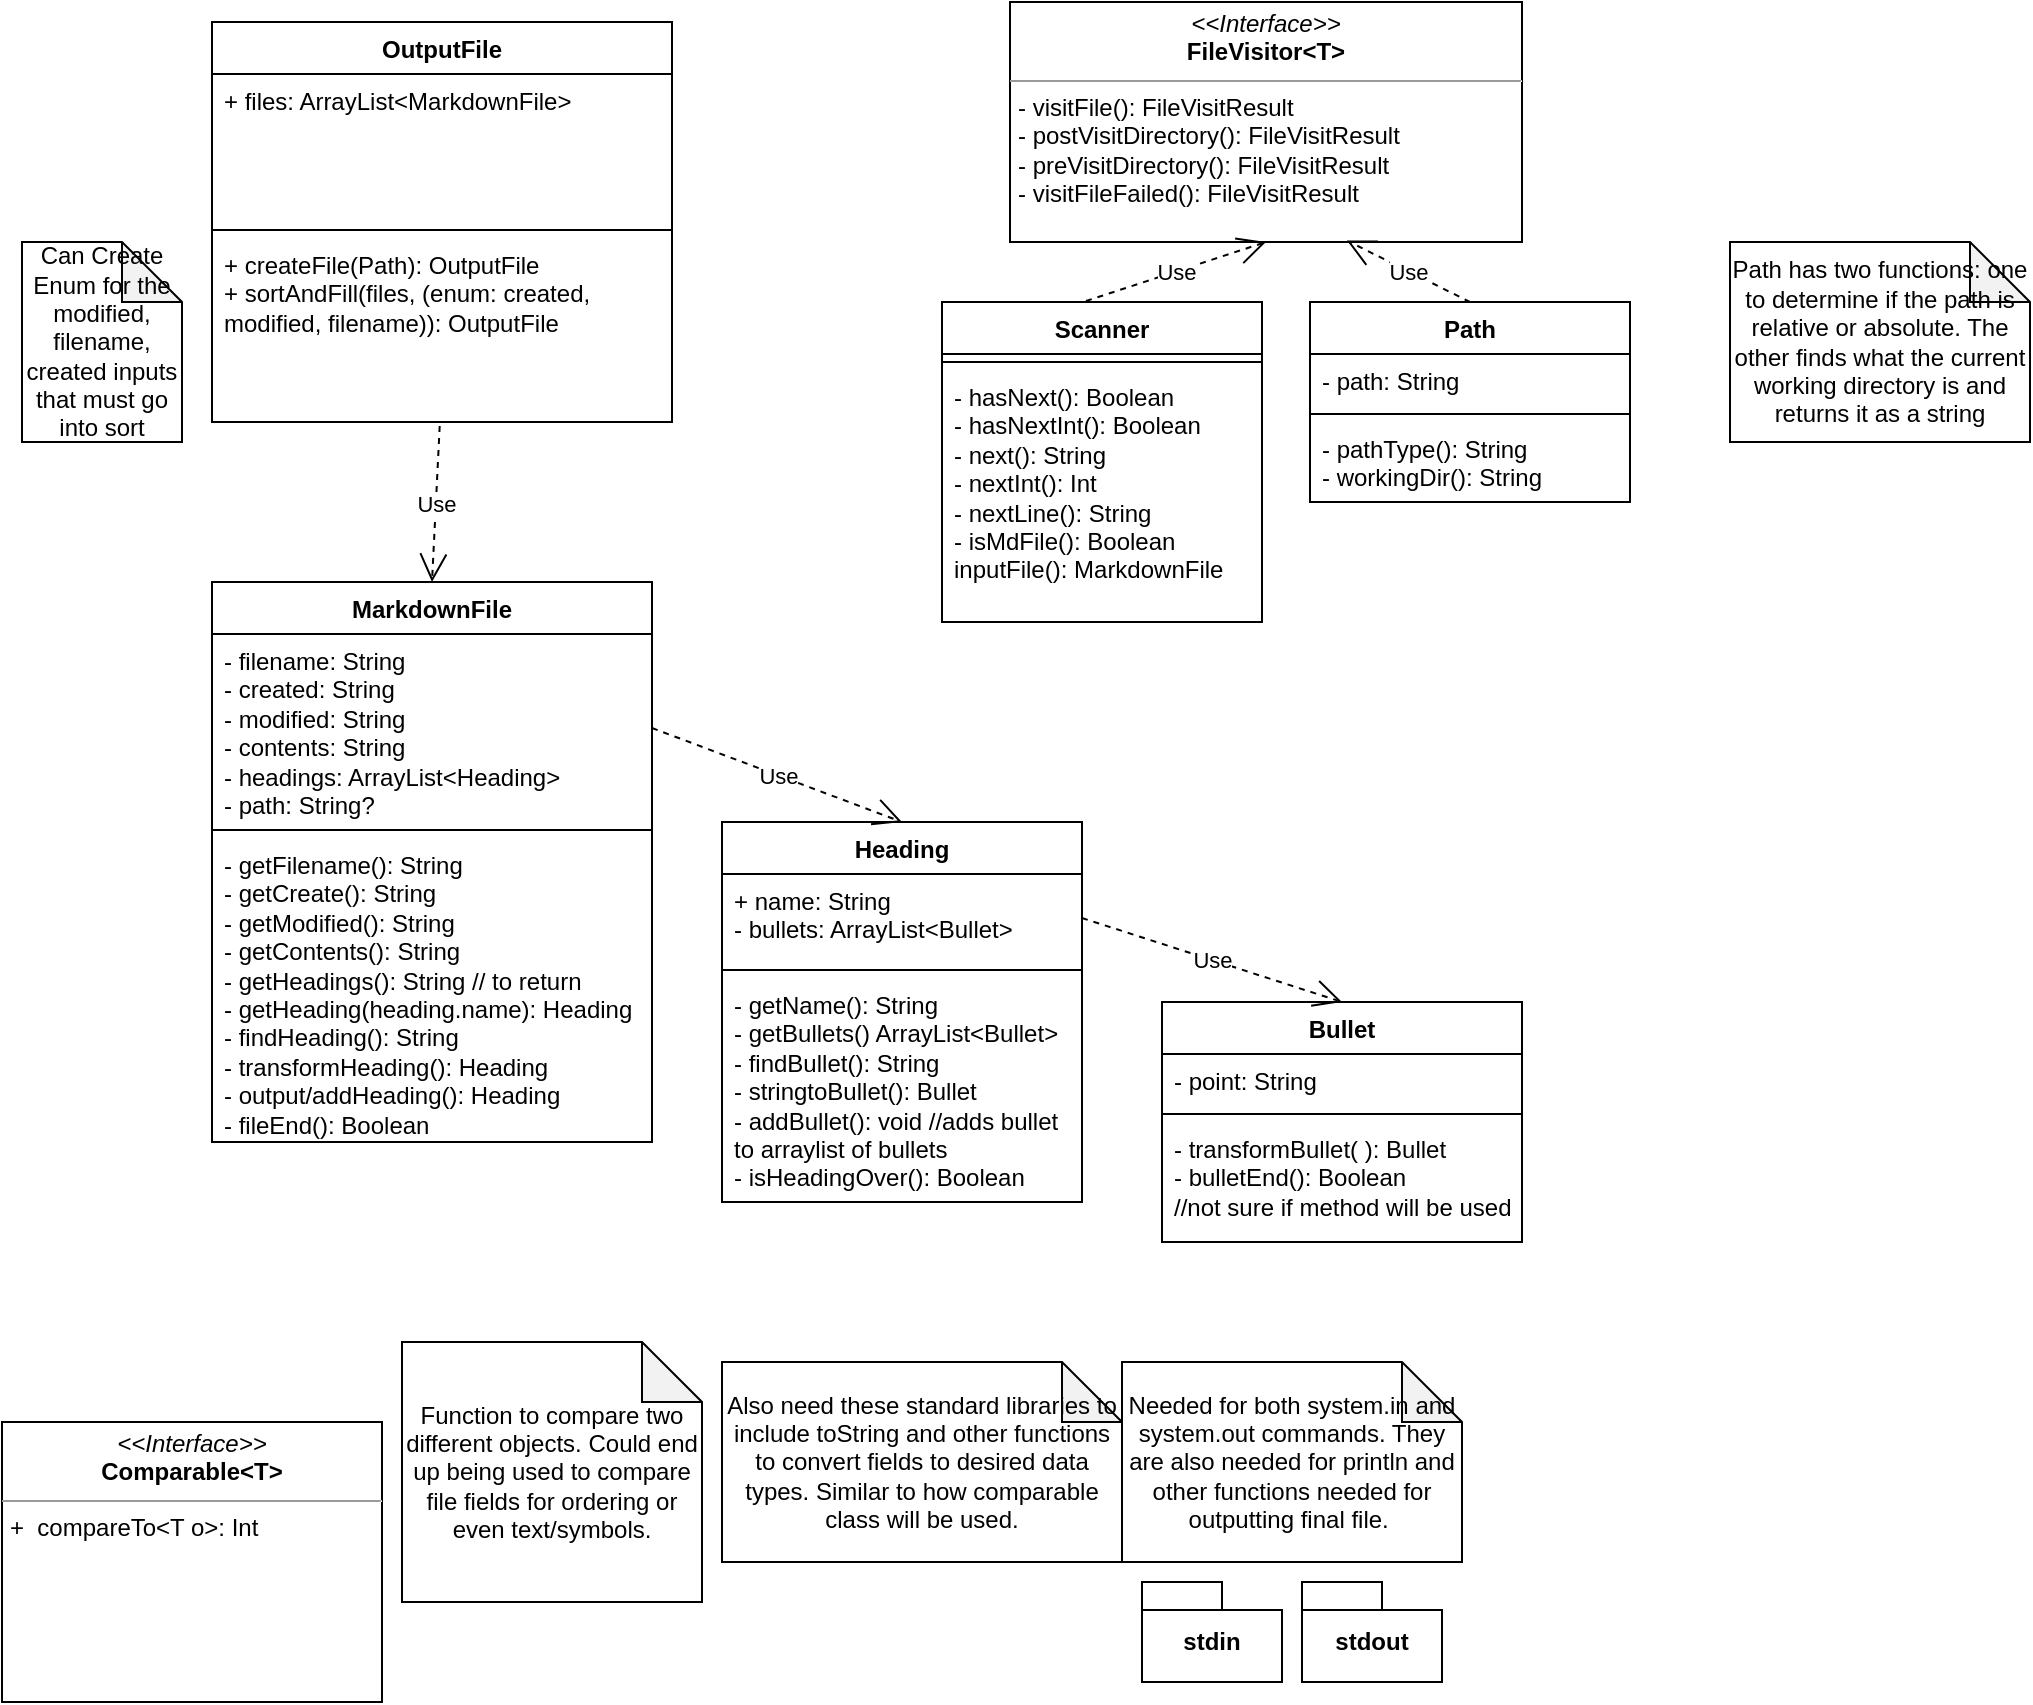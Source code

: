 <mxfile version="20.5.3" type="embed"><diagram id="C5RBs43oDa-KdzZeNtuy" name="Page-1"><mxGraphModel dx="1371" dy="1711" grid="1" gridSize="10" guides="1" tooltips="1" connect="1" arrows="1" fold="1" page="1" pageScale="1" pageWidth="827" pageHeight="1169" math="0" shadow="0"><root><mxCell id="WIyWlLk6GJQsqaUBKTNV-0"/><mxCell id="WIyWlLk6GJQsqaUBKTNV-1" parent="WIyWlLk6GJQsqaUBKTNV-0"/><mxCell id="z7qbPHOdlYPvQ8ULGpwd-0" value="MarkdownFile" style="swimlane;fontStyle=1;align=center;verticalAlign=top;childLayout=stackLayout;horizontal=1;startSize=26;horizontalStack=0;resizeParent=1;resizeParentMax=0;resizeLast=0;collapsible=1;marginBottom=0;whiteSpace=wrap;html=1;" parent="WIyWlLk6GJQsqaUBKTNV-1" vertex="1"><mxGeometry x="85" y="140" width="220" height="280" as="geometry"/></mxCell><mxCell id="z7qbPHOdlYPvQ8ULGpwd-1" value="- filename: String&lt;br&gt;- created: String&amp;nbsp;&lt;br&gt;- modified: String&lt;br&gt;- contents: String&lt;br&gt;- headings: ArrayList&amp;lt;Heading&amp;gt;&lt;br&gt;- path: String?" style="text;strokeColor=none;fillColor=none;align=left;verticalAlign=top;spacingLeft=4;spacingRight=4;overflow=hidden;rotatable=0;points=[[0,0.5],[1,0.5]];portConstraint=eastwest;whiteSpace=wrap;html=1;" parent="z7qbPHOdlYPvQ8ULGpwd-0" vertex="1"><mxGeometry y="26" width="220" height="94" as="geometry"/></mxCell><mxCell id="z7qbPHOdlYPvQ8ULGpwd-2" value="" style="line;strokeWidth=1;fillColor=none;align=left;verticalAlign=middle;spacingTop=-1;spacingLeft=3;spacingRight=3;rotatable=0;labelPosition=right;points=[];portConstraint=eastwest;strokeColor=inherit;" parent="z7qbPHOdlYPvQ8ULGpwd-0" vertex="1"><mxGeometry y="120" width="220" height="8" as="geometry"/></mxCell><mxCell id="z7qbPHOdlYPvQ8ULGpwd-3" value="&lt;div&gt;- getFilename(): String&lt;/div&gt;&lt;div&gt;- getCreate(): String&lt;/div&gt;&lt;div&gt;- getModified(): String&amp;nbsp;&lt;/div&gt;&lt;div&gt;- getContents(): String&lt;/div&gt;&lt;div&gt;- getHeadings(): String // to return&lt;/div&gt;&lt;div&gt;- getHeading(heading.name): Heading&lt;/div&gt;&lt;div&gt;- findHeading(): String&lt;/div&gt;&lt;div&gt;- transformHeading(): Heading&lt;/div&gt;&lt;div&gt;- output/addHeading(): Heading&lt;/div&gt;&lt;div&gt;- fileEnd(): Boolean&lt;/div&gt;" style="text;strokeColor=none;fillColor=none;align=left;verticalAlign=top;spacingLeft=4;spacingRight=4;overflow=hidden;rotatable=0;points=[[0,0.5],[1,0.5]];portConstraint=eastwest;whiteSpace=wrap;html=1;" parent="z7qbPHOdlYPvQ8ULGpwd-0" vertex="1"><mxGeometry y="128" width="220" height="152" as="geometry"/></mxCell><mxCell id="z7qbPHOdlYPvQ8ULGpwd-4" value="Heading" style="swimlane;fontStyle=1;align=center;verticalAlign=top;childLayout=stackLayout;horizontal=1;startSize=26;horizontalStack=0;resizeParent=1;resizeParentMax=0;resizeLast=0;collapsible=1;marginBottom=0;whiteSpace=wrap;html=1;" parent="WIyWlLk6GJQsqaUBKTNV-1" vertex="1"><mxGeometry x="340" y="260" width="180" height="190" as="geometry"/></mxCell><mxCell id="z7qbPHOdlYPvQ8ULGpwd-5" value="+ name: String&lt;br&gt;- bullets: ArrayList&amp;lt;Bullet&amp;gt;" style="text;strokeColor=none;fillColor=none;align=left;verticalAlign=top;spacingLeft=4;spacingRight=4;overflow=hidden;rotatable=0;points=[[0,0.5],[1,0.5]];portConstraint=eastwest;whiteSpace=wrap;html=1;" parent="z7qbPHOdlYPvQ8ULGpwd-4" vertex="1"><mxGeometry y="26" width="180" height="44" as="geometry"/></mxCell><mxCell id="z7qbPHOdlYPvQ8ULGpwd-6" value="" style="line;strokeWidth=1;fillColor=none;align=left;verticalAlign=middle;spacingTop=-1;spacingLeft=3;spacingRight=3;rotatable=0;labelPosition=right;points=[];portConstraint=eastwest;strokeColor=inherit;" parent="z7qbPHOdlYPvQ8ULGpwd-4" vertex="1"><mxGeometry y="70" width="180" height="8" as="geometry"/></mxCell><mxCell id="z7qbPHOdlYPvQ8ULGpwd-7" value="- getName(): String&amp;nbsp;&lt;br&gt;- getBullets() ArrayList&amp;lt;Bullet&amp;gt;&lt;br&gt;- findBullet(): String&lt;br&gt;- stringtoBullet(): Bullet&lt;br&gt;- addBullet(): void //adds bullet to arraylist of bullets&lt;br&gt;- isHeadingOver(): Boolean" style="text;strokeColor=none;fillColor=none;align=left;verticalAlign=top;spacingLeft=4;spacingRight=4;overflow=hidden;rotatable=0;points=[[0,0.5],[1,0.5]];portConstraint=eastwest;whiteSpace=wrap;html=1;" parent="z7qbPHOdlYPvQ8ULGpwd-4" vertex="1"><mxGeometry y="78" width="180" height="112" as="geometry"/></mxCell><mxCell id="z7qbPHOdlYPvQ8ULGpwd-8" value="Bullet" style="swimlane;fontStyle=1;align=center;verticalAlign=top;childLayout=stackLayout;horizontal=1;startSize=26;horizontalStack=0;resizeParent=1;resizeParentMax=0;resizeLast=0;collapsible=1;marginBottom=0;whiteSpace=wrap;html=1;" parent="WIyWlLk6GJQsqaUBKTNV-1" vertex="1"><mxGeometry x="560" y="350" width="180" height="120" as="geometry"/></mxCell><mxCell id="z7qbPHOdlYPvQ8ULGpwd-9" value="- point: String" style="text;strokeColor=none;fillColor=none;align=left;verticalAlign=top;spacingLeft=4;spacingRight=4;overflow=hidden;rotatable=0;points=[[0,0.5],[1,0.5]];portConstraint=eastwest;whiteSpace=wrap;html=1;" parent="z7qbPHOdlYPvQ8ULGpwd-8" vertex="1"><mxGeometry y="26" width="180" height="26" as="geometry"/></mxCell><mxCell id="z7qbPHOdlYPvQ8ULGpwd-10" value="" style="line;strokeWidth=1;fillColor=none;align=left;verticalAlign=middle;spacingTop=-1;spacingLeft=3;spacingRight=3;rotatable=0;labelPosition=right;points=[];portConstraint=eastwest;strokeColor=inherit;" parent="z7qbPHOdlYPvQ8ULGpwd-8" vertex="1"><mxGeometry y="52" width="180" height="8" as="geometry"/></mxCell><mxCell id="z7qbPHOdlYPvQ8ULGpwd-11" value="- transformBullet( ): Bullet&amp;nbsp; &lt;br&gt;- bulletEnd(): Boolean &lt;br&gt;&lt;span style=&quot;&quot;&gt; &lt;/span&gt;//not sure if method will be used" style="text;strokeColor=none;fillColor=none;align=left;verticalAlign=top;spacingLeft=4;spacingRight=4;overflow=hidden;rotatable=0;points=[[0,0.5],[1,0.5]];portConstraint=eastwest;whiteSpace=wrap;html=1;" parent="z7qbPHOdlYPvQ8ULGpwd-8" vertex="1"><mxGeometry y="60" width="180" height="60" as="geometry"/></mxCell><mxCell id="z7qbPHOdlYPvQ8ULGpwd-12" value="OutputFile" style="swimlane;fontStyle=1;align=center;verticalAlign=top;childLayout=stackLayout;horizontal=1;startSize=26;horizontalStack=0;resizeParent=1;resizeParentMax=0;resizeLast=0;collapsible=1;marginBottom=0;whiteSpace=wrap;html=1;" parent="WIyWlLk6GJQsqaUBKTNV-1" vertex="1"><mxGeometry x="85" y="-140" width="230" height="200" as="geometry"/></mxCell><mxCell id="z7qbPHOdlYPvQ8ULGpwd-13" value="+ files: ArrayList&amp;lt;MarkdownFile&amp;gt;&lt;br&gt;" style="text;strokeColor=none;fillColor=none;align=left;verticalAlign=top;spacingLeft=4;spacingRight=4;overflow=hidden;rotatable=0;points=[[0,0.5],[1,0.5]];portConstraint=eastwest;whiteSpace=wrap;html=1;" parent="z7qbPHOdlYPvQ8ULGpwd-12" vertex="1"><mxGeometry y="26" width="230" height="74" as="geometry"/></mxCell><mxCell id="z7qbPHOdlYPvQ8ULGpwd-14" value="" style="line;strokeWidth=1;fillColor=none;align=left;verticalAlign=middle;spacingTop=-1;spacingLeft=3;spacingRight=3;rotatable=0;labelPosition=right;points=[];portConstraint=eastwest;strokeColor=inherit;" parent="z7qbPHOdlYPvQ8ULGpwd-12" vertex="1"><mxGeometry y="100" width="230" height="8" as="geometry"/></mxCell><mxCell id="z7qbPHOdlYPvQ8ULGpwd-15" value="+ createFile(Path): OutputFile&lt;br&gt;+ sortAndFill(files, (enum: created, modified, filename)): OutputFile" style="text;strokeColor=none;fillColor=none;align=left;verticalAlign=top;spacingLeft=4;spacingRight=4;overflow=hidden;rotatable=0;points=[[0,0.5],[1,0.5]];portConstraint=eastwest;whiteSpace=wrap;html=1;" parent="z7qbPHOdlYPvQ8ULGpwd-12" vertex="1"><mxGeometry y="108" width="230" height="92" as="geometry"/></mxCell><mxCell id="z7qbPHOdlYPvQ8ULGpwd-16" value="Use" style="endArrow=open;endSize=12;dashed=1;html=1;rounded=0;exitX=1;exitY=0.5;exitDx=0;exitDy=0;entryX=0.5;entryY=0;entryDx=0;entryDy=0;" parent="WIyWlLk6GJQsqaUBKTNV-1" source="z7qbPHOdlYPvQ8ULGpwd-5" target="z7qbPHOdlYPvQ8ULGpwd-8" edge="1"><mxGeometry width="160" relative="1" as="geometry"><mxPoint x="660" y="210" as="sourcePoint"/><mxPoint x="630" y="220" as="targetPoint"/></mxGeometry></mxCell><mxCell id="z7qbPHOdlYPvQ8ULGpwd-18" value="Use" style="endArrow=open;endSize=12;dashed=1;html=1;rounded=0;exitX=1;exitY=0.5;exitDx=0;exitDy=0;entryX=0.5;entryY=0;entryDx=0;entryDy=0;" parent="WIyWlLk6GJQsqaUBKTNV-1" source="z7qbPHOdlYPvQ8ULGpwd-1" target="z7qbPHOdlYPvQ8ULGpwd-4" edge="1"><mxGeometry width="160" relative="1" as="geometry"><mxPoint x="330" y="290" as="sourcePoint"/><mxPoint x="490" y="290" as="targetPoint"/></mxGeometry></mxCell><mxCell id="z7qbPHOdlYPvQ8ULGpwd-19" value="Use" style="endArrow=open;endSize=12;dashed=1;html=1;rounded=0;exitX=0.495;exitY=1.022;exitDx=0;exitDy=0;exitPerimeter=0;entryX=0.5;entryY=0;entryDx=0;entryDy=0;" parent="WIyWlLk6GJQsqaUBKTNV-1" source="z7qbPHOdlYPvQ8ULGpwd-15" target="z7qbPHOdlYPvQ8ULGpwd-0" edge="1"><mxGeometry width="160" relative="1" as="geometry"><mxPoint x="330" y="140" as="sourcePoint"/><mxPoint x="490" y="140" as="targetPoint"/></mxGeometry></mxCell><mxCell id="z7qbPHOdlYPvQ8ULGpwd-22" value="Function to compare two different objects. Could end up being used to compare file fields for ordering or even text/symbols." style="shape=note;whiteSpace=wrap;html=1;backgroundOutline=1;darkOpacity=0.05;" parent="WIyWlLk6GJQsqaUBKTNV-1" vertex="1"><mxGeometry x="180" y="520" width="150" height="130" as="geometry"/></mxCell><mxCell id="z7qbPHOdlYPvQ8ULGpwd-23" value="&lt;p style=&quot;margin:0px;margin-top:4px;text-align:center;&quot;&gt;&lt;i&gt;&amp;lt;&amp;lt;Interface&amp;gt;&amp;gt;&lt;/i&gt;&lt;br&gt;&lt;b&gt;Comparable&amp;lt;T&amp;gt;&lt;/b&gt;&lt;/p&gt;&lt;hr size=&quot;1&quot;&gt;&lt;p style=&quot;margin:0px;margin-left:4px;&quot;&gt;&lt;span style=&quot;background-color: initial;&quot;&gt;+&amp;nbsp; compareTo&amp;lt;T o&amp;gt;: Int&lt;/span&gt;&lt;/p&gt;" style="verticalAlign=top;align=left;overflow=fill;fontSize=12;fontFamily=Helvetica;html=1;whiteSpace=wrap;" parent="WIyWlLk6GJQsqaUBKTNV-1" vertex="1"><mxGeometry x="-20" y="560" width="190" height="140" as="geometry"/></mxCell><mxCell id="z7qbPHOdlYPvQ8ULGpwd-24" value="stdin" style="shape=folder;fontStyle=1;spacingTop=10;tabWidth=40;tabHeight=14;tabPosition=left;html=1;whiteSpace=wrap;" parent="WIyWlLk6GJQsqaUBKTNV-1" vertex="1"><mxGeometry x="550" y="640" width="70" height="50" as="geometry"/></mxCell><mxCell id="z7qbPHOdlYPvQ8ULGpwd-25" value="stdout" style="shape=folder;fontStyle=1;spacingTop=10;tabWidth=40;tabHeight=14;tabPosition=left;html=1;whiteSpace=wrap;" parent="WIyWlLk6GJQsqaUBKTNV-1" vertex="1"><mxGeometry x="630" y="640" width="70" height="50" as="geometry"/></mxCell><mxCell id="z7qbPHOdlYPvQ8ULGpwd-26" value="Needed for both system.in and system.out commands. They are also needed for println and other functions needed for outputting final file.&amp;nbsp;" style="shape=note;whiteSpace=wrap;html=1;backgroundOutline=1;darkOpacity=0.05;" parent="WIyWlLk6GJQsqaUBKTNV-1" vertex="1"><mxGeometry x="540" y="530" width="170" height="100" as="geometry"/></mxCell><mxCell id="z7qbPHOdlYPvQ8ULGpwd-27" value="Also need these standard libraries to include toString and other functions to convert fields to desired data types. Similar to how comparable class will be used." style="shape=note;whiteSpace=wrap;html=1;backgroundOutline=1;darkOpacity=0.05;" parent="WIyWlLk6GJQsqaUBKTNV-1" vertex="1"><mxGeometry x="340" y="530" width="200" height="100" as="geometry"/></mxCell><mxCell id="z7qbPHOdlYPvQ8ULGpwd-28" value="Scanner" style="swimlane;fontStyle=1;align=center;verticalAlign=top;childLayout=stackLayout;horizontal=1;startSize=26;horizontalStack=0;resizeParent=1;resizeParentMax=0;resizeLast=0;collapsible=1;marginBottom=0;whiteSpace=wrap;html=1;" parent="WIyWlLk6GJQsqaUBKTNV-1" vertex="1"><mxGeometry x="450" width="160" height="160" as="geometry"/></mxCell><mxCell id="z7qbPHOdlYPvQ8ULGpwd-30" value="" style="line;strokeWidth=1;fillColor=none;align=left;verticalAlign=middle;spacingTop=-1;spacingLeft=3;spacingRight=3;rotatable=0;labelPosition=right;points=[];portConstraint=eastwest;strokeColor=inherit;" parent="z7qbPHOdlYPvQ8ULGpwd-28" vertex="1"><mxGeometry y="26" width="160" height="8" as="geometry"/></mxCell><mxCell id="z7qbPHOdlYPvQ8ULGpwd-31" value="- hasNext(): Boolean&lt;br&gt;- hasNextInt(): Boolean&lt;br&gt;- next(): String&lt;br&gt;- nextInt(): Int&lt;br&gt;- nextLine(): String&lt;br&gt;- isMdFile(): Boolean&lt;br&gt;inputFile(): MarkdownFile" style="text;strokeColor=none;fillColor=none;align=left;verticalAlign=top;spacingLeft=4;spacingRight=4;overflow=hidden;rotatable=0;points=[[0,0.5],[1,0.5]];portConstraint=eastwest;whiteSpace=wrap;html=1;" parent="z7qbPHOdlYPvQ8ULGpwd-28" vertex="1"><mxGeometry y="34" width="160" height="126" as="geometry"/></mxCell><mxCell id="z7qbPHOdlYPvQ8ULGpwd-32" value="Path" style="swimlane;fontStyle=1;align=center;verticalAlign=top;childLayout=stackLayout;horizontal=1;startSize=26;horizontalStack=0;resizeParent=1;resizeParentMax=0;resizeLast=0;collapsible=1;marginBottom=0;whiteSpace=wrap;html=1;" parent="WIyWlLk6GJQsqaUBKTNV-1" vertex="1"><mxGeometry x="634" width="160" height="100" as="geometry"/></mxCell><mxCell id="z7qbPHOdlYPvQ8ULGpwd-33" value="- path: String" style="text;strokeColor=none;fillColor=none;align=left;verticalAlign=top;spacingLeft=4;spacingRight=4;overflow=hidden;rotatable=0;points=[[0,0.5],[1,0.5]];portConstraint=eastwest;whiteSpace=wrap;html=1;" parent="z7qbPHOdlYPvQ8ULGpwd-32" vertex="1"><mxGeometry y="26" width="160" height="26" as="geometry"/></mxCell><mxCell id="z7qbPHOdlYPvQ8ULGpwd-34" value="" style="line;strokeWidth=1;fillColor=none;align=left;verticalAlign=middle;spacingTop=-1;spacingLeft=3;spacingRight=3;rotatable=0;labelPosition=right;points=[];portConstraint=eastwest;strokeColor=inherit;" parent="z7qbPHOdlYPvQ8ULGpwd-32" vertex="1"><mxGeometry y="52" width="160" height="8" as="geometry"/></mxCell><mxCell id="z7qbPHOdlYPvQ8ULGpwd-35" value="- pathType(): String&lt;br&gt;- workingDir(): String" style="text;strokeColor=none;fillColor=none;align=left;verticalAlign=top;spacingLeft=4;spacingRight=4;overflow=hidden;rotatable=0;points=[[0,0.5],[1,0.5]];portConstraint=eastwest;whiteSpace=wrap;html=1;" parent="z7qbPHOdlYPvQ8ULGpwd-32" vertex="1"><mxGeometry y="60" width="160" height="40" as="geometry"/></mxCell><mxCell id="z7qbPHOdlYPvQ8ULGpwd-36" value="Path has two functions: one to determine if the path is relative or absolute. The other finds what the current working directory is and returns it as a string" style="shape=note;whiteSpace=wrap;html=1;backgroundOutline=1;darkOpacity=0.05;" parent="WIyWlLk6GJQsqaUBKTNV-1" vertex="1"><mxGeometry x="844" y="-30" width="150" height="100" as="geometry"/></mxCell><mxCell id="z7qbPHOdlYPvQ8ULGpwd-37" value="&lt;p style=&quot;margin:0px;margin-top:4px;text-align:center;&quot;&gt;&lt;i&gt;&amp;lt;&amp;lt;Interface&amp;gt;&amp;gt;&lt;/i&gt;&lt;br&gt;&lt;b&gt;FileVisitor&amp;lt;T&amp;gt;&lt;/b&gt;&lt;/p&gt;&lt;hr size=&quot;1&quot;&gt;&lt;p style=&quot;margin:0px;margin-left:4px;&quot;&gt;- visitFile(): FileVisitResult&lt;/p&gt;&lt;p style=&quot;margin:0px;margin-left:4px;&quot;&gt;- postVisitDirectory(): FileVisitResult&lt;/p&gt;&lt;p style=&quot;margin:0px;margin-left:4px;&quot;&gt;- preVisitDirectory(): FileVisitResult&lt;/p&gt;&lt;p style=&quot;margin:0px;margin-left:4px;&quot;&gt;- visitFileFailed(): FileVisitResult&lt;/p&gt;" style="verticalAlign=top;align=left;overflow=fill;fontSize=12;fontFamily=Helvetica;html=1;whiteSpace=wrap;" parent="WIyWlLk6GJQsqaUBKTNV-1" vertex="1"><mxGeometry x="484" y="-150" width="256" height="120" as="geometry"/></mxCell><mxCell id="z7qbPHOdlYPvQ8ULGpwd-38" value="Use" style="endArrow=open;endSize=12;dashed=1;html=1;rounded=0;exitX=0.45;exitY=-0.003;exitDx=0;exitDy=0;exitPerimeter=0;entryX=0.5;entryY=1;entryDx=0;entryDy=0;" parent="WIyWlLk6GJQsqaUBKTNV-1" source="z7qbPHOdlYPvQ8ULGpwd-28" target="z7qbPHOdlYPvQ8ULGpwd-37" edge="1"><mxGeometry width="160" relative="1" as="geometry"><mxPoint x="474" y="-30" as="sourcePoint"/><mxPoint x="634" y="-30" as="targetPoint"/></mxGeometry></mxCell><mxCell id="z7qbPHOdlYPvQ8ULGpwd-39" value="Use" style="endArrow=open;endSize=12;dashed=1;html=1;rounded=0;entryX=0.658;entryY=0.994;entryDx=0;entryDy=0;entryPerimeter=0;exitX=0.5;exitY=0;exitDx=0;exitDy=0;" parent="WIyWlLk6GJQsqaUBKTNV-1" source="z7qbPHOdlYPvQ8ULGpwd-32" target="z7qbPHOdlYPvQ8ULGpwd-37" edge="1"><mxGeometry width="160" relative="1" as="geometry"><mxPoint x="524" y="160" as="sourcePoint"/><mxPoint x="684" y="160" as="targetPoint"/></mxGeometry></mxCell><mxCell id="z7qbPHOdlYPvQ8ULGpwd-41" value="Can Create Enum for the modified, filename, created inputs that must go into sort" style="shape=note;whiteSpace=wrap;html=1;backgroundOutline=1;darkOpacity=0.05;" parent="WIyWlLk6GJQsqaUBKTNV-1" vertex="1"><mxGeometry x="-10" y="-30" width="80" height="100" as="geometry"/></mxCell></root></mxGraphModel></diagram></mxfile>